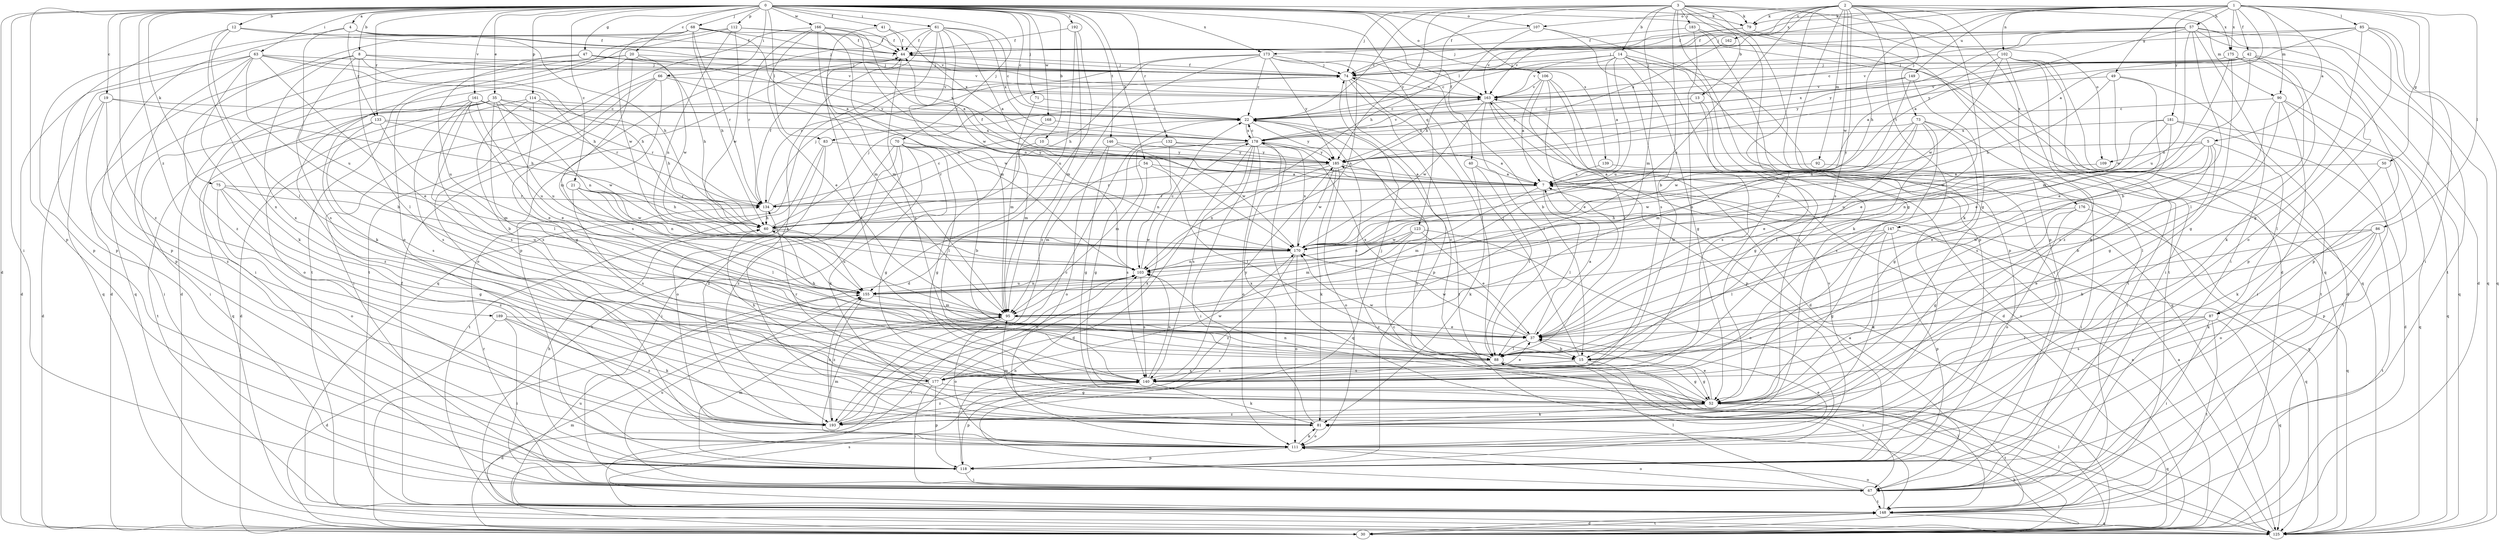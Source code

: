 strict digraph  {
0;
1;
2;
3;
4;
5;
7;
8;
10;
12;
13;
14;
15;
19;
20;
21;
22;
30;
35;
37;
40;
41;
42;
44;
47;
49;
50;
52;
54;
57;
60;
61;
63;
66;
67;
68;
70;
71;
73;
74;
75;
79;
81;
83;
85;
86;
87;
88;
90;
92;
95;
102;
103;
106;
107;
109;
111;
112;
114;
118;
123;
125;
132;
133;
134;
139;
140;
146;
147;
148;
149;
155;
161;
162;
163;
166;
168;
170;
173;
175;
176;
177;
178;
181;
183;
185;
189;
192;
193;
0 -> 4  [label=a];
0 -> 8  [label=b];
0 -> 10  [label=b];
0 -> 12  [label=b];
0 -> 19  [label=c];
0 -> 20  [label=c];
0 -> 21  [label=c];
0 -> 22  [label=c];
0 -> 30  [label=d];
0 -> 35  [label=e];
0 -> 40  [label=f];
0 -> 41  [label=f];
0 -> 47  [label=g];
0 -> 54  [label=h];
0 -> 61  [label=i];
0 -> 63  [label=i];
0 -> 66  [label=i];
0 -> 67  [label=i];
0 -> 68  [label=j];
0 -> 70  [label=j];
0 -> 71  [label=j];
0 -> 75  [label=k];
0 -> 79  [label=k];
0 -> 83  [label=l];
0 -> 106  [label=o];
0 -> 107  [label=o];
0 -> 112  [label=p];
0 -> 114  [label=p];
0 -> 118  [label=p];
0 -> 123  [label=q];
0 -> 125  [label=q];
0 -> 132  [label=r];
0 -> 133  [label=r];
0 -> 139  [label=s];
0 -> 146  [label=t];
0 -> 161  [label=v];
0 -> 166  [label=w];
0 -> 168  [label=w];
0 -> 173  [label=x];
0 -> 189  [label=z];
0 -> 192  [label=z];
0 -> 193  [label=z];
1 -> 5  [label=a];
1 -> 7  [label=a];
1 -> 42  [label=f];
1 -> 49  [label=g];
1 -> 50  [label=g];
1 -> 57  [label=h];
1 -> 60  [label=h];
1 -> 79  [label=k];
1 -> 83  [label=l];
1 -> 85  [label=l];
1 -> 86  [label=l];
1 -> 87  [label=l];
1 -> 90  [label=m];
1 -> 102  [label=n];
1 -> 149  [label=u];
1 -> 173  [label=x];
1 -> 175  [label=x];
1 -> 181  [label=y];
2 -> 52  [label=g];
2 -> 73  [label=j];
2 -> 74  [label=j];
2 -> 79  [label=k];
2 -> 90  [label=m];
2 -> 92  [label=m];
2 -> 107  [label=o];
2 -> 118  [label=p];
2 -> 140  [label=s];
2 -> 147  [label=t];
2 -> 155  [label=u];
2 -> 162  [label=v];
2 -> 170  [label=w];
2 -> 175  [label=x];
2 -> 176  [label=x];
2 -> 177  [label=x];
3 -> 13  [label=b];
3 -> 14  [label=b];
3 -> 15  [label=b];
3 -> 22  [label=c];
3 -> 30  [label=d];
3 -> 52  [label=g];
3 -> 60  [label=h];
3 -> 74  [label=j];
3 -> 79  [label=k];
3 -> 81  [label=k];
3 -> 95  [label=m];
3 -> 109  [label=o];
3 -> 118  [label=p];
3 -> 183  [label=y];
3 -> 185  [label=y];
4 -> 44  [label=f];
4 -> 60  [label=h];
4 -> 74  [label=j];
4 -> 118  [label=p];
4 -> 133  [label=r];
4 -> 155  [label=u];
5 -> 15  [label=b];
5 -> 37  [label=e];
5 -> 87  [label=l];
5 -> 88  [label=l];
5 -> 103  [label=n];
5 -> 109  [label=o];
5 -> 185  [label=y];
7 -> 44  [label=f];
7 -> 88  [label=l];
7 -> 95  [label=m];
7 -> 134  [label=r];
8 -> 30  [label=d];
8 -> 60  [label=h];
8 -> 74  [label=j];
8 -> 88  [label=l];
8 -> 140  [label=s];
8 -> 163  [label=v];
8 -> 177  [label=x];
10 -> 52  [label=g];
10 -> 185  [label=y];
12 -> 44  [label=f];
12 -> 88  [label=l];
12 -> 118  [label=p];
12 -> 163  [label=v];
12 -> 177  [label=x];
13 -> 22  [label=c];
13 -> 52  [label=g];
13 -> 140  [label=s];
14 -> 7  [label=a];
14 -> 22  [label=c];
14 -> 52  [label=g];
14 -> 67  [label=i];
14 -> 74  [label=j];
14 -> 148  [label=t];
14 -> 155  [label=u];
14 -> 163  [label=v];
14 -> 193  [label=z];
15 -> 52  [label=g];
15 -> 67  [label=i];
15 -> 74  [label=j];
15 -> 140  [label=s];
15 -> 177  [label=x];
19 -> 22  [label=c];
19 -> 30  [label=d];
19 -> 60  [label=h];
19 -> 67  [label=i];
19 -> 193  [label=z];
20 -> 30  [label=d];
20 -> 67  [label=i];
20 -> 74  [label=j];
20 -> 81  [label=k];
20 -> 95  [label=m];
20 -> 170  [label=w];
20 -> 178  [label=x];
21 -> 60  [label=h];
21 -> 88  [label=l];
21 -> 103  [label=n];
21 -> 134  [label=r];
21 -> 140  [label=s];
21 -> 170  [label=w];
22 -> 178  [label=x];
22 -> 185  [label=y];
30 -> 7  [label=a];
30 -> 22  [label=c];
30 -> 81  [label=k];
30 -> 88  [label=l];
30 -> 148  [label=t];
30 -> 163  [label=v];
35 -> 22  [label=c];
35 -> 67  [label=i];
35 -> 88  [label=l];
35 -> 103  [label=n];
35 -> 111  [label=o];
35 -> 125  [label=q];
35 -> 134  [label=r];
35 -> 140  [label=s];
35 -> 155  [label=u];
37 -> 7  [label=a];
37 -> 15  [label=b];
37 -> 60  [label=h];
37 -> 88  [label=l];
37 -> 170  [label=w];
37 -> 178  [label=x];
40 -> 7  [label=a];
40 -> 81  [label=k];
40 -> 88  [label=l];
41 -> 44  [label=f];
41 -> 95  [label=m];
41 -> 178  [label=x];
42 -> 37  [label=e];
42 -> 74  [label=j];
42 -> 81  [label=k];
42 -> 88  [label=l];
42 -> 118  [label=p];
42 -> 163  [label=v];
42 -> 178  [label=x];
42 -> 185  [label=y];
44 -> 74  [label=j];
44 -> 140  [label=s];
47 -> 60  [label=h];
47 -> 74  [label=j];
47 -> 125  [label=q];
47 -> 155  [label=u];
47 -> 185  [label=y];
49 -> 37  [label=e];
49 -> 60  [label=h];
49 -> 148  [label=t];
49 -> 163  [label=v];
49 -> 170  [label=w];
50 -> 7  [label=a];
50 -> 81  [label=k];
50 -> 118  [label=p];
52 -> 37  [label=e];
52 -> 81  [label=k];
52 -> 103  [label=n];
52 -> 125  [label=q];
52 -> 148  [label=t];
52 -> 185  [label=y];
52 -> 193  [label=z];
54 -> 7  [label=a];
54 -> 88  [label=l];
54 -> 95  [label=m];
54 -> 140  [label=s];
57 -> 7  [label=a];
57 -> 15  [label=b];
57 -> 22  [label=c];
57 -> 30  [label=d];
57 -> 44  [label=f];
57 -> 67  [label=i];
57 -> 125  [label=q];
57 -> 148  [label=t];
57 -> 155  [label=u];
57 -> 163  [label=v];
57 -> 185  [label=y];
60 -> 74  [label=j];
60 -> 155  [label=u];
60 -> 170  [label=w];
61 -> 7  [label=a];
61 -> 22  [label=c];
61 -> 44  [label=f];
61 -> 81  [label=k];
61 -> 95  [label=m];
61 -> 103  [label=n];
61 -> 118  [label=p];
61 -> 125  [label=q];
61 -> 178  [label=x];
63 -> 15  [label=b];
63 -> 30  [label=d];
63 -> 37  [label=e];
63 -> 60  [label=h];
63 -> 74  [label=j];
63 -> 81  [label=k];
63 -> 118  [label=p];
63 -> 125  [label=q];
63 -> 163  [label=v];
66 -> 52  [label=g];
66 -> 67  [label=i];
66 -> 111  [label=o];
66 -> 140  [label=s];
66 -> 163  [label=v];
66 -> 170  [label=w];
67 -> 7  [label=a];
67 -> 88  [label=l];
67 -> 111  [label=o];
67 -> 134  [label=r];
67 -> 148  [label=t];
67 -> 155  [label=u];
68 -> 7  [label=a];
68 -> 44  [label=f];
68 -> 60  [label=h];
68 -> 74  [label=j];
68 -> 118  [label=p];
68 -> 134  [label=r];
68 -> 170  [label=w];
68 -> 193  [label=z];
70 -> 15  [label=b];
70 -> 52  [label=g];
70 -> 67  [label=i];
70 -> 81  [label=k];
70 -> 88  [label=l];
70 -> 148  [label=t];
70 -> 185  [label=y];
70 -> 193  [label=z];
71 -> 22  [label=c];
71 -> 95  [label=m];
73 -> 37  [label=e];
73 -> 52  [label=g];
73 -> 67  [label=i];
73 -> 88  [label=l];
73 -> 95  [label=m];
73 -> 140  [label=s];
73 -> 170  [label=w];
73 -> 178  [label=x];
74 -> 44  [label=f];
74 -> 88  [label=l];
74 -> 118  [label=p];
74 -> 148  [label=t];
74 -> 163  [label=v];
75 -> 52  [label=g];
75 -> 111  [label=o];
75 -> 134  [label=r];
75 -> 155  [label=u];
75 -> 193  [label=z];
79 -> 74  [label=j];
79 -> 148  [label=t];
79 -> 163  [label=v];
81 -> 95  [label=m];
81 -> 111  [label=o];
81 -> 178  [label=x];
83 -> 111  [label=o];
83 -> 148  [label=t];
83 -> 185  [label=y];
83 -> 193  [label=z];
85 -> 44  [label=f];
85 -> 52  [label=g];
85 -> 67  [label=i];
85 -> 74  [label=j];
85 -> 111  [label=o];
85 -> 125  [label=q];
85 -> 185  [label=y];
86 -> 15  [label=b];
86 -> 37  [label=e];
86 -> 81  [label=k];
86 -> 111  [label=o];
86 -> 148  [label=t];
86 -> 170  [label=w];
87 -> 37  [label=e];
87 -> 67  [label=i];
87 -> 88  [label=l];
87 -> 125  [label=q];
87 -> 140  [label=s];
87 -> 148  [label=t];
88 -> 22  [label=c];
88 -> 52  [label=g];
88 -> 140  [label=s];
88 -> 170  [label=w];
90 -> 22  [label=c];
90 -> 52  [label=g];
90 -> 67  [label=i];
90 -> 125  [label=q];
90 -> 140  [label=s];
90 -> 148  [label=t];
92 -> 7  [label=a];
92 -> 67  [label=i];
95 -> 37  [label=e];
95 -> 111  [label=o];
102 -> 7  [label=a];
102 -> 30  [label=d];
102 -> 67  [label=i];
102 -> 74  [label=j];
102 -> 81  [label=k];
102 -> 170  [label=w];
102 -> 193  [label=z];
103 -> 22  [label=c];
103 -> 140  [label=s];
103 -> 148  [label=t];
103 -> 155  [label=u];
106 -> 7  [label=a];
106 -> 30  [label=d];
106 -> 37  [label=e];
106 -> 88  [label=l];
106 -> 125  [label=q];
106 -> 163  [label=v];
107 -> 44  [label=f];
107 -> 60  [label=h];
107 -> 81  [label=k];
107 -> 140  [label=s];
109 -> 170  [label=w];
111 -> 37  [label=e];
111 -> 81  [label=k];
111 -> 95  [label=m];
111 -> 118  [label=p];
112 -> 44  [label=f];
112 -> 103  [label=n];
112 -> 111  [label=o];
112 -> 148  [label=t];
112 -> 163  [label=v];
112 -> 170  [label=w];
114 -> 22  [label=c];
114 -> 30  [label=d];
114 -> 37  [label=e];
114 -> 60  [label=h];
114 -> 140  [label=s];
118 -> 60  [label=h];
118 -> 67  [label=i];
118 -> 95  [label=m];
118 -> 103  [label=n];
118 -> 163  [label=v];
123 -> 37  [label=e];
123 -> 95  [label=m];
123 -> 103  [label=n];
123 -> 111  [label=o];
123 -> 170  [label=w];
125 -> 7  [label=a];
125 -> 22  [label=c];
125 -> 95  [label=m];
132 -> 7  [label=a];
132 -> 52  [label=g];
132 -> 103  [label=n];
132 -> 185  [label=y];
133 -> 95  [label=m];
133 -> 140  [label=s];
133 -> 148  [label=t];
133 -> 170  [label=w];
133 -> 178  [label=x];
134 -> 22  [label=c];
134 -> 44  [label=f];
134 -> 60  [label=h];
134 -> 74  [label=j];
139 -> 7  [label=a];
139 -> 125  [label=q];
140 -> 44  [label=f];
140 -> 81  [label=k];
140 -> 103  [label=n];
140 -> 118  [label=p];
140 -> 185  [label=y];
140 -> 193  [label=z];
146 -> 52  [label=g];
146 -> 111  [label=o];
146 -> 170  [label=w];
146 -> 185  [label=y];
147 -> 52  [label=g];
147 -> 88  [label=l];
147 -> 118  [label=p];
147 -> 125  [label=q];
147 -> 170  [label=w];
147 -> 193  [label=z];
148 -> 30  [label=d];
148 -> 44  [label=f];
148 -> 88  [label=l];
148 -> 111  [label=o];
148 -> 125  [label=q];
148 -> 140  [label=s];
148 -> 155  [label=u];
149 -> 37  [label=e];
149 -> 103  [label=n];
149 -> 163  [label=v];
149 -> 185  [label=y];
155 -> 95  [label=m];
155 -> 103  [label=n];
155 -> 193  [label=z];
161 -> 15  [label=b];
161 -> 22  [label=c];
161 -> 37  [label=e];
161 -> 134  [label=r];
161 -> 140  [label=s];
161 -> 155  [label=u];
161 -> 193  [label=z];
162 -> 178  [label=x];
163 -> 22  [label=c];
163 -> 30  [label=d];
163 -> 88  [label=l];
163 -> 118  [label=p];
163 -> 170  [label=w];
166 -> 7  [label=a];
166 -> 37  [label=e];
166 -> 44  [label=f];
166 -> 95  [label=m];
166 -> 103  [label=n];
166 -> 134  [label=r];
166 -> 148  [label=t];
166 -> 170  [label=w];
168 -> 95  [label=m];
168 -> 178  [label=x];
170 -> 103  [label=n];
170 -> 111  [label=o];
170 -> 178  [label=x];
170 -> 193  [label=z];
173 -> 15  [label=b];
173 -> 22  [label=c];
173 -> 60  [label=h];
173 -> 74  [label=j];
173 -> 103  [label=n];
173 -> 134  [label=r];
173 -> 185  [label=y];
173 -> 193  [label=z];
175 -> 52  [label=g];
175 -> 74  [label=j];
175 -> 95  [label=m];
175 -> 118  [label=p];
175 -> 125  [label=q];
176 -> 52  [label=g];
176 -> 60  [label=h];
176 -> 111  [label=o];
176 -> 125  [label=q];
177 -> 30  [label=d];
177 -> 37  [label=e];
177 -> 52  [label=g];
177 -> 60  [label=h];
177 -> 67  [label=i];
177 -> 103  [label=n];
177 -> 118  [label=p];
177 -> 134  [label=r];
177 -> 170  [label=w];
178 -> 22  [label=c];
178 -> 30  [label=d];
178 -> 67  [label=i];
178 -> 95  [label=m];
178 -> 111  [label=o];
178 -> 125  [label=q];
178 -> 134  [label=r];
178 -> 140  [label=s];
178 -> 163  [label=v];
178 -> 185  [label=y];
181 -> 30  [label=d];
181 -> 125  [label=q];
181 -> 140  [label=s];
181 -> 155  [label=u];
181 -> 170  [label=w];
181 -> 178  [label=x];
183 -> 44  [label=f];
183 -> 118  [label=p];
183 -> 125  [label=q];
183 -> 140  [label=s];
185 -> 7  [label=a];
185 -> 81  [label=k];
185 -> 103  [label=n];
185 -> 111  [label=o];
185 -> 134  [label=r];
185 -> 170  [label=w];
189 -> 30  [label=d];
189 -> 37  [label=e];
189 -> 67  [label=i];
189 -> 81  [label=k];
189 -> 193  [label=z];
192 -> 30  [label=d];
192 -> 44  [label=f];
192 -> 95  [label=m];
192 -> 155  [label=u];
193 -> 22  [label=c];
193 -> 74  [label=j];
193 -> 155  [label=u];
193 -> 178  [label=x];
}
